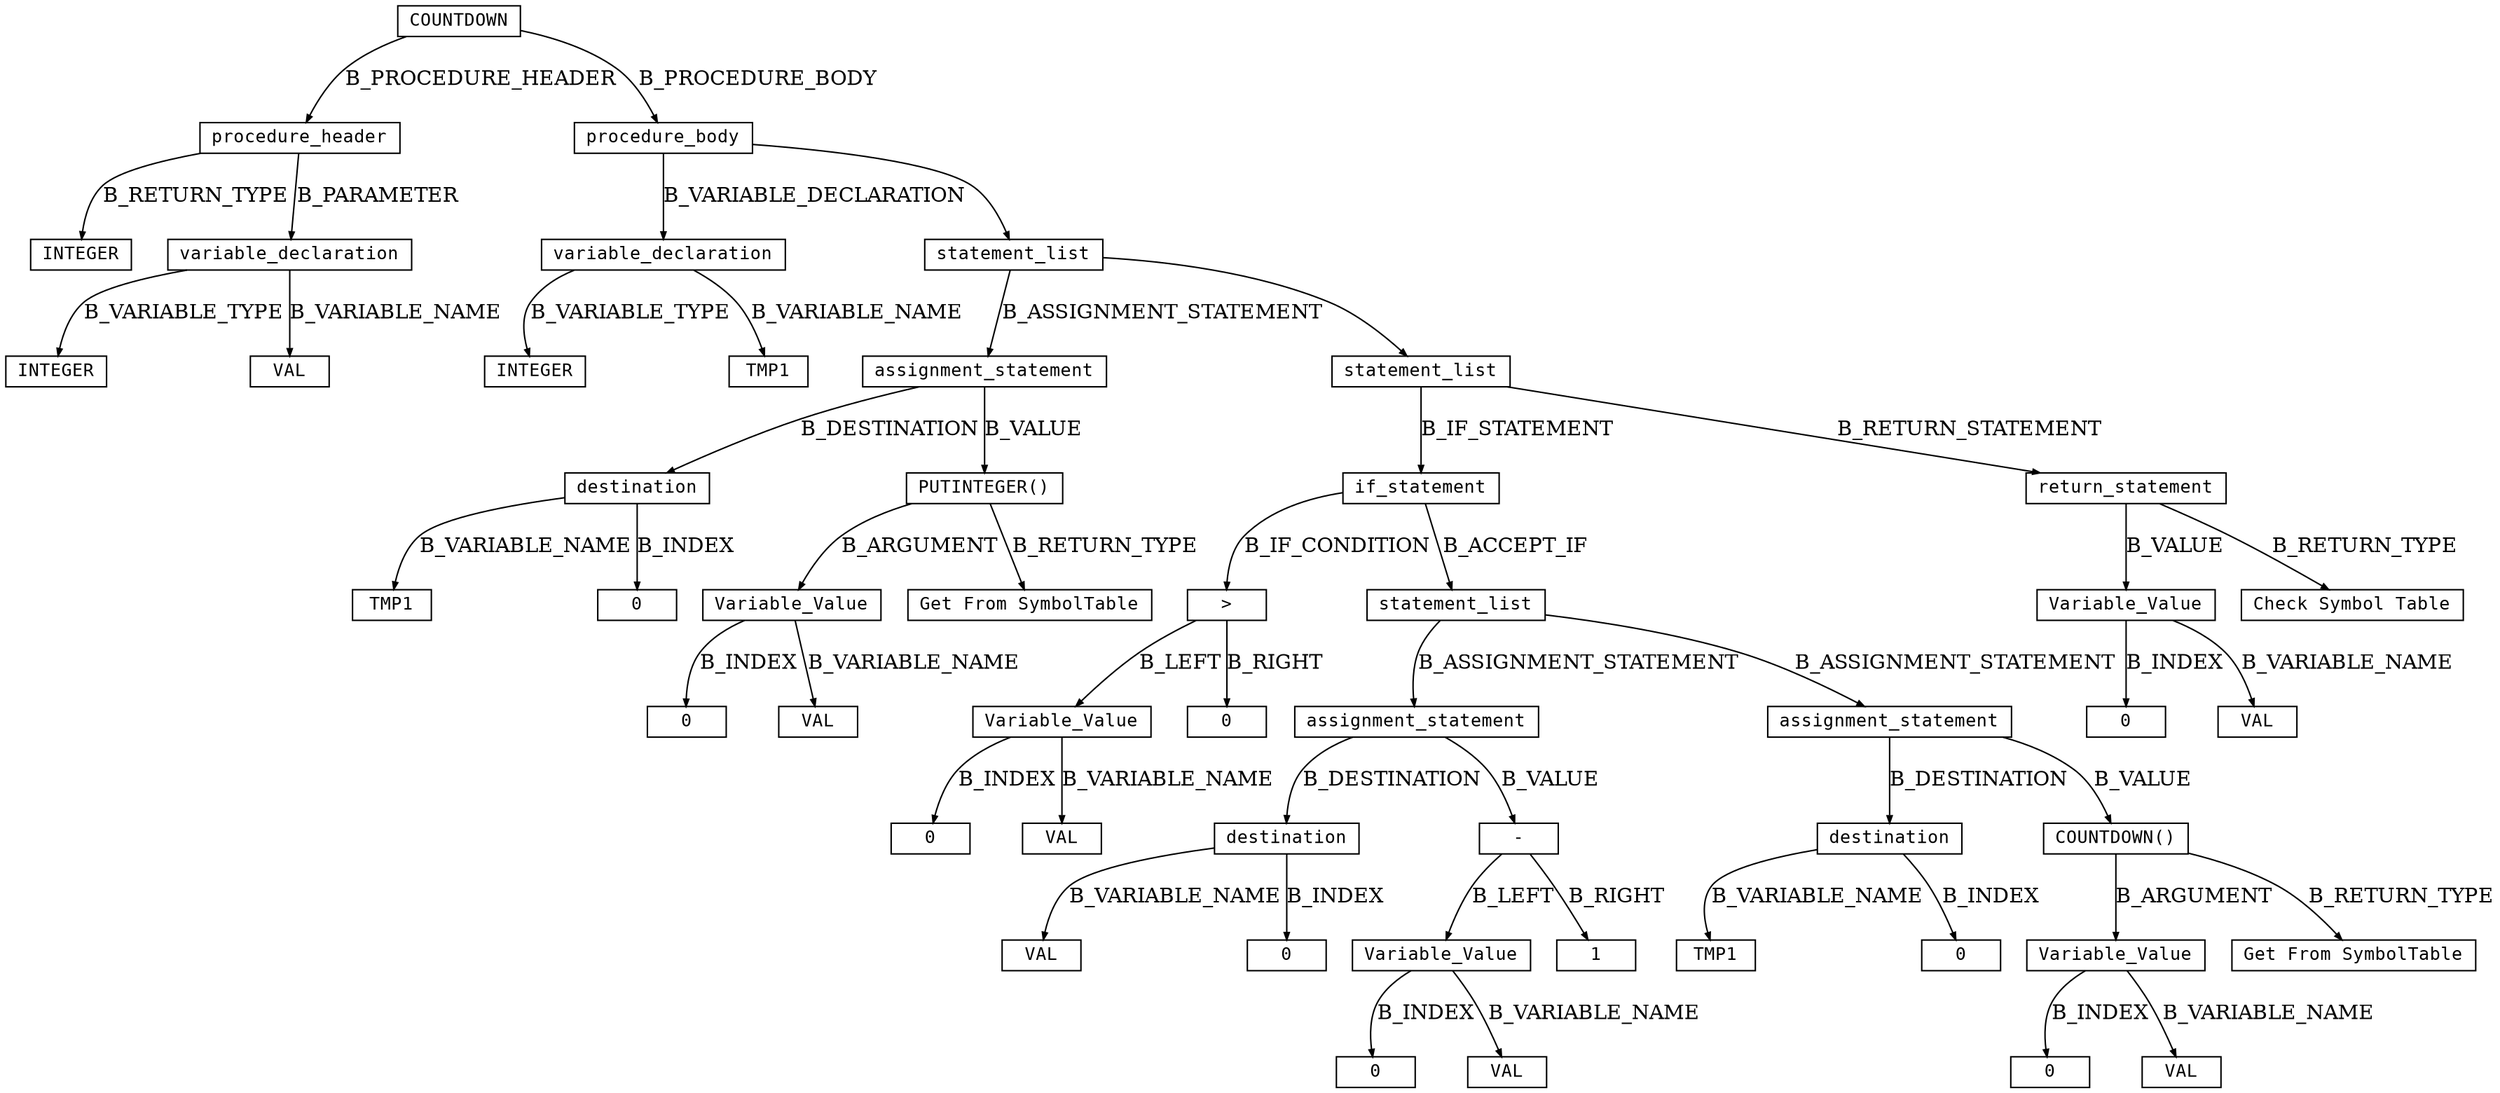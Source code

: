 digraph parsetree {
  node [shape=box, fontsize=12, fontname="Courier", height=.1];
  ranksep=.6;
  edge [arrowsize=.5]
  node1 [label="COUNTDOWN"]
  node2 [label="procedure_header"]
  node1 -> node2 [ label= "B_PROCEDURE_HEADER" ];
  node3 [label="procedure_body"]
  node1 -> node3 [ label= "B_PROCEDURE_BODY" ];
  node4 [label="INTEGER"]
  node2 -> node4 [ label= "B_RETURN_TYPE" ];
  node5 [label="variable_declaration"]
  node2 -> node5 [ label= "B_PARAMETER" ];
  node6 [label="variable_declaration"]
  node3 -> node6 [ label= "B_VARIABLE_DECLARATION" ];
  node7 [label="statement_list"]
  node3 -> node7 [ label= "" ];
  node8 [label="INTEGER"]
  node5 -> node8 [ label= "B_VARIABLE_TYPE" ];
  node9 [label="VAL"]
  node5 -> node9 [ label= "B_VARIABLE_NAME" ];
  node10 [label="INTEGER"]
  node6 -> node10 [ label= "B_VARIABLE_TYPE" ];
  node11 [label="TMP1"]
  node6 -> node11 [ label= "B_VARIABLE_NAME" ];
  node12 [label="assignment_statement"]
  node7 -> node12 [ label= "B_ASSIGNMENT_STATEMENT" ];
  node13 [label="statement_list"]
  node7 -> node13 [ label= "" ];
  node14 [label="destination"]
  node12 -> node14 [ label= "B_DESTINATION" ];
  node15 [label="PUTINTEGER()"]
  node12 -> node15 [ label= "B_VALUE" ];
  node16 [label="if_statement"]
  node13 -> node16 [ label= "B_IF_STATEMENT" ];
  node17 [label="return_statement"]
  node13 -> node17 [ label= "B_RETURN_STATEMENT" ];
  node18 [label="TMP1"]
  node14 -> node18 [ label= "B_VARIABLE_NAME" ];
  node19 [label="0"]
  node14 -> node19 [ label= "B_INDEX" ];
  node20 [label="Variable_Value"]
  node15 -> node20 [ label= "B_ARGUMENT" ];
  node21 [label="Get From SymbolTable"]
  node15 -> node21 [ label= "B_RETURN_TYPE" ];
  node22 [label=">"]
  node16 -> node22 [ label= "B_IF_CONDITION" ];
  node23 [label="statement_list"]
  node16 -> node23 [ label= "B_ACCEPT_IF" ];
  node24 [label="Variable_Value"]
  node17 -> node24 [ label= "B_VALUE" ];
  node25 [label="Check Symbol Table"]
  node17 -> node25 [ label= "B_RETURN_TYPE" ];
  node26 [label="0"]
  node20 -> node26 [ label= "B_INDEX" ];
  node27 [label="VAL"]
  node20 -> node27 [ label= "B_VARIABLE_NAME" ];
  node28 [label="Variable_Value"]
  node22 -> node28 [ label= "B_LEFT" ];
  node29 [label="0"]
  node22 -> node29 [ label= "B_RIGHT" ];
  node30 [label="assignment_statement"]
  node23 -> node30 [ label= "B_ASSIGNMENT_STATEMENT" ];
  node31 [label="assignment_statement"]
  node23 -> node31 [ label= "B_ASSIGNMENT_STATEMENT" ];
  node32 [label="0"]
  node24 -> node32 [ label= "B_INDEX" ];
  node33 [label="VAL"]
  node24 -> node33 [ label= "B_VARIABLE_NAME" ];
  node34 [label="0"]
  node28 -> node34 [ label= "B_INDEX" ];
  node35 [label="VAL"]
  node28 -> node35 [ label= "B_VARIABLE_NAME" ];
  node36 [label="destination"]
  node30 -> node36 [ label= "B_DESTINATION" ];
  node37 [label="-"]
  node30 -> node37 [ label= "B_VALUE" ];
  node38 [label="destination"]
  node31 -> node38 [ label= "B_DESTINATION" ];
  node39 [label="COUNTDOWN()"]
  node31 -> node39 [ label= "B_VALUE" ];
  node40 [label="VAL"]
  node36 -> node40 [ label= "B_VARIABLE_NAME" ];
  node41 [label="0"]
  node36 -> node41 [ label= "B_INDEX" ];
  node42 [label="Variable_Value"]
  node37 -> node42 [ label= "B_LEFT" ];
  node43 [label="1"]
  node37 -> node43 [ label= "B_RIGHT" ];
  node44 [label="TMP1"]
  node38 -> node44 [ label= "B_VARIABLE_NAME" ];
  node45 [label="0"]
  node38 -> node45 [ label= "B_INDEX" ];
  node46 [label="Variable_Value"]
  node39 -> node46 [ label= "B_ARGUMENT" ];
  node47 [label="Get From SymbolTable"]
  node39 -> node47 [ label= "B_RETURN_TYPE" ];
  node48 [label="0"]
  node42 -> node48 [ label= "B_INDEX" ];
  node49 [label="VAL"]
  node42 -> node49 [ label= "B_VARIABLE_NAME" ];
  node50 [label="0"]
  node46 -> node50 [ label= "B_INDEX" ];
  node51 [label="VAL"]
  node46 -> node51 [ label= "B_VARIABLE_NAME" ];
}

